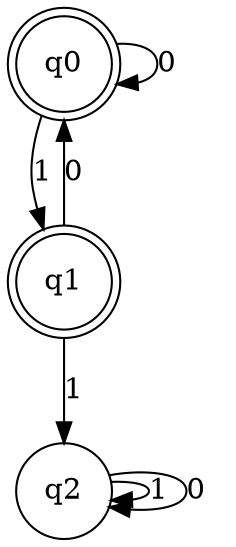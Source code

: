 digraph finite_state_machine {
	rankdir=q size="8,5"
	node [shape=doublecircle]
	q0
	node [shape=doublecircle]
	q1
	node [shape=doublecircle]
	node [shape=circle]
	q0 -> q1 [label=1]
	q0 -> q0 [label=0]
	node [shape=circle]
	q1 -> q2 [label=1]
	q1 -> q0 [label=0]
	node [shape=circle]
	q2
	q2 -> q2 [label=1]
	q2 -> q2 [label=0]
}
